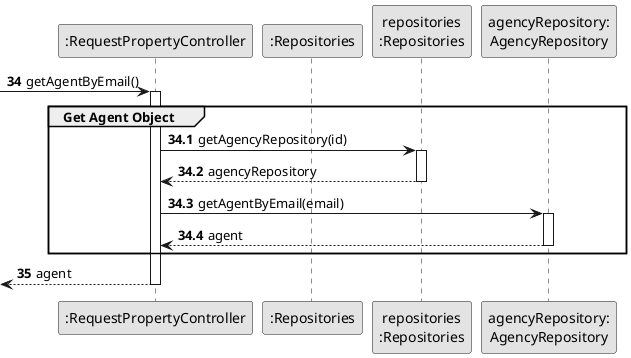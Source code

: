 @startuml
skinparam monochrome true
skinparam packageStyle rectangle
skinparam shadowing false

participant ":RequestPropertyController" as CTRL
participant ":Repositories" as RepositorySingleton
participant "repositories\n:Repositories" as PLAT
participant "agencyRepository:\nAgencyRepository" as AgencyRepository

autonumber 34

-> CTRL : getAgentByEmail()

autonumber 34.1
activate CTRL
    group Get Agent Object

            CTRL -> PLAT : getAgencyRepository(id)
            activate PLAT

            PLAT --> CTRL: agencyRepository
            deactivate PLAT

            CTRL -> AgencyRepository : getAgentByEmail(email)
            activate AgencyRepository

            AgencyRepository --> CTRL : agent
            deactivate AgencyRepository

    end
    autonumber 35
    <-- CTRL : agent
    deactivate CTRL

'hide footbox


@enduml